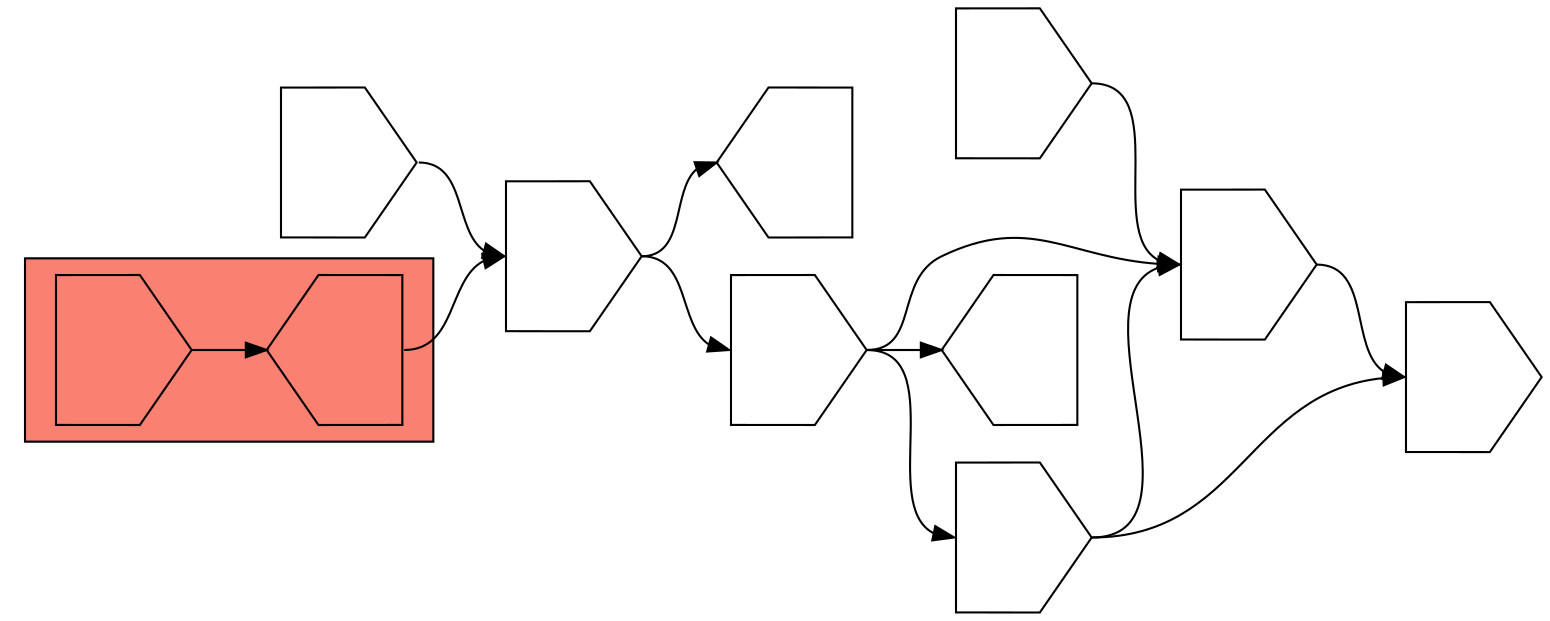 digraph asm {
	rotate=90;
	edge [headport=n,tailport=s];
subgraph cluster_C18105_17512 {
	18105 [label="",height=1,width=1,shape=invhouse];
	17512 [label="",height=1,width=1,shape=house];
	style=filled;
	fillcolor=salmon;
}
	7795 [label="",height=1,width=1,shape=invhouse];
	9190 [label="",height=1,width=1,shape=invhouse];
	9873 [label="",height=1,width=1,shape=invhouse];
	10282 [label="",height=1,width=1,shape=invhouse];
	12194 [label="",height=1,width=1,shape=invhouse];
	9869 [label="",height=1,width=1,shape=invhouse];
	17149 [label="",height=1,width=1,shape=house];
	15619 [label="",height=1,width=1,shape=house];
	17472 [label="",height=1,width=1,shape=invhouse];
	18105 -> 17512
	17512 -> 7795
	7795 -> 9190
	7795 -> 15619
	9190 -> 9873
	9190 -> 10282
	9190 -> 17149
	9873 -> 10282
	9873 -> 12194
	10282 -> 12194
	9869 -> 10282
	17472 -> 7795
}